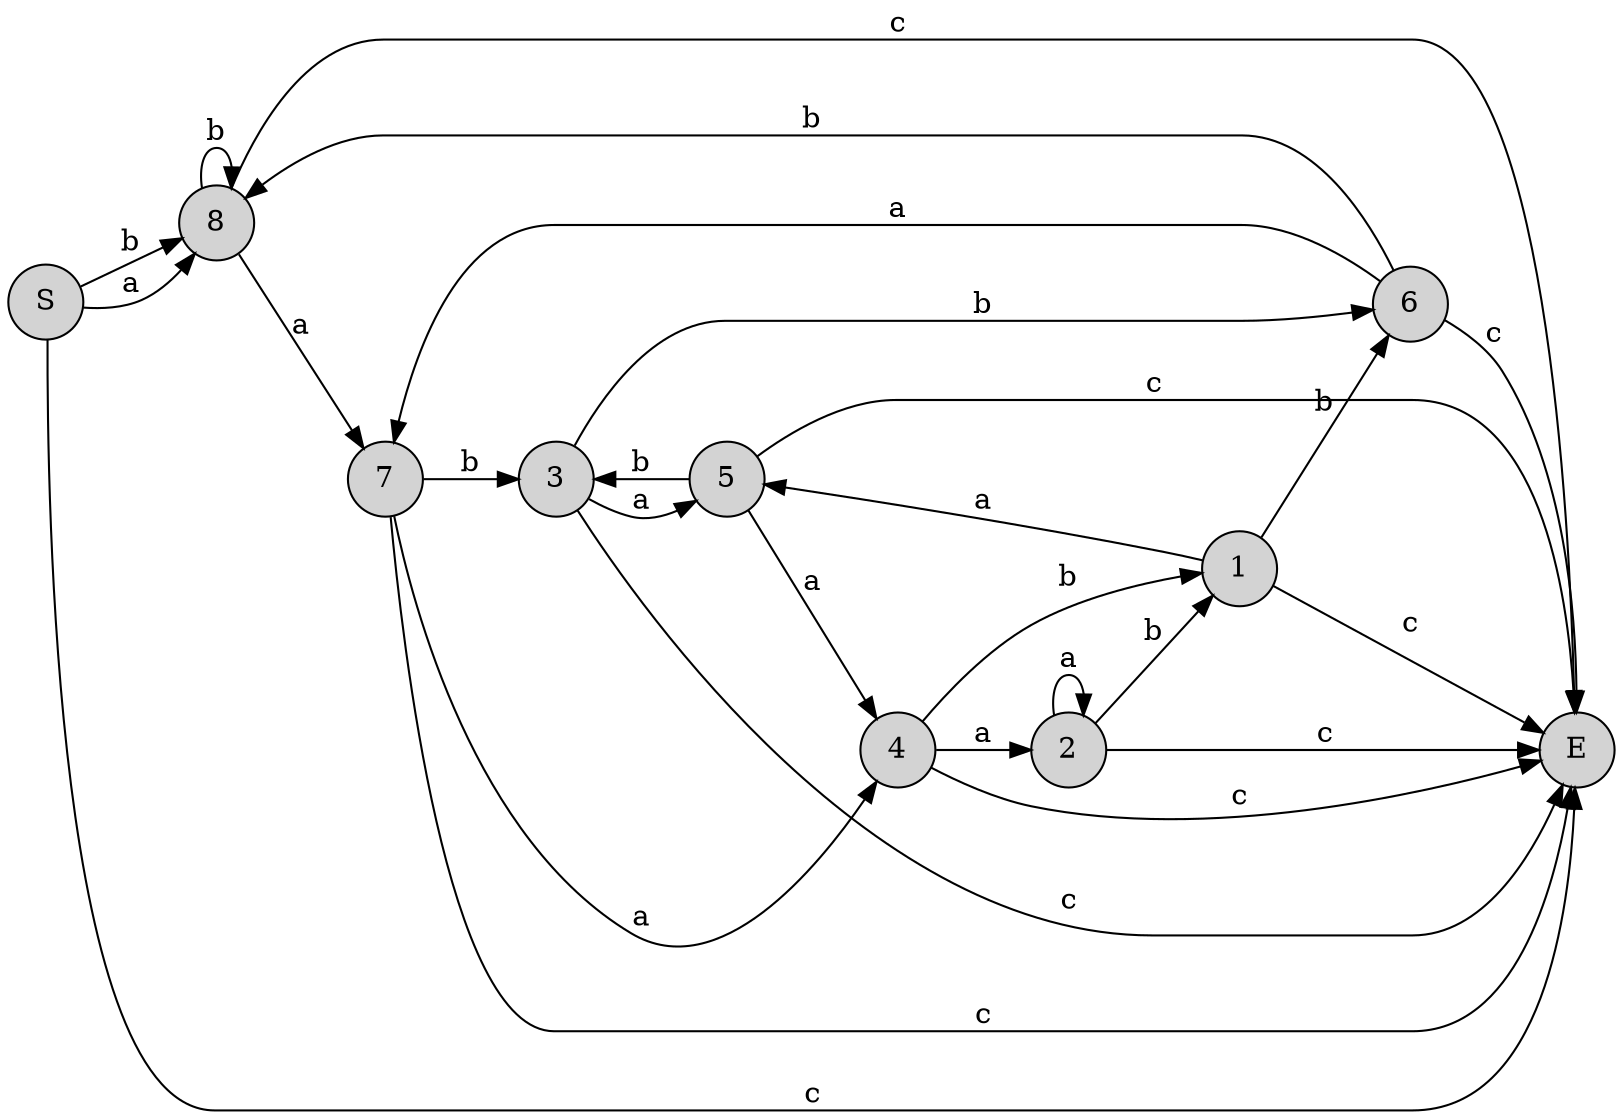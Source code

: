 
digraph {
rankdir=LR;
node [shape = circle; style = filled;];
0->8[label="a"];
0->8[label="b"];
0->9[label="c"];
1->5[label="a"];
1->6[label="b"];
1->9[label="c"];
2->2[label="a"];
2->1[label="b"];
2->9[label="c"];
3->5[label="a"];
3->6[label="b"];
3->9[label="c"];
4->2[label="a"];
4->1[label="b"];
4->9[label="c"];
5->4[label="a"];
5->3[label="b"];
5->9[label="c"];
6->7[label="a"];
6->8[label="b"];
6->9[label="c"];
7->4[label="a"];
7->3[label="b"];
7->9[label="c"];
8->7[label="a"];
8->8[label="b"];
8->9[label="c"];
0 [label="S";]
1 [label="1";]
2 [label="2";]
3 [label="3";]
4 [label="4";]
5 [label="5";]
6 [label="6";]
7 [label="7";]
8 [label="8";]
9 [label="E";]
}

